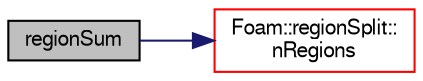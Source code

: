 digraph "regionSum"
{
  bgcolor="transparent";
  edge [fontname="FreeSans",fontsize="10",labelfontname="FreeSans",labelfontsize="10"];
  node [fontname="FreeSans",fontsize="10",shape=record];
  rankdir="LR";
  Node1042 [label="regionSum",height=0.2,width=0.4,color="black", fillcolor="grey75", style="filled", fontcolor="black"];
  Node1042 -> Node1043 [color="midnightblue",fontsize="10",style="solid",fontname="FreeSans"];
  Node1043 [label="Foam::regionSplit::\lnRegions",height=0.2,width=0.4,color="red",URL="$a25202.html#aea6a36c10dbbc8d2f593a71aa1bb12b0",tooltip="Return total number of regions. "];
}
